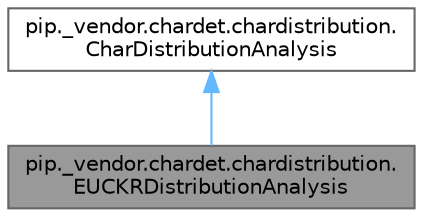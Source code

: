 digraph "pip._vendor.chardet.chardistribution.EUCKRDistributionAnalysis"
{
 // LATEX_PDF_SIZE
  bgcolor="transparent";
  edge [fontname=Helvetica,fontsize=10,labelfontname=Helvetica,labelfontsize=10];
  node [fontname=Helvetica,fontsize=10,shape=box,height=0.2,width=0.4];
  Node1 [id="Node000001",label="pip._vendor.chardet.chardistribution.\lEUCKRDistributionAnalysis",height=0.2,width=0.4,color="gray40", fillcolor="grey60", style="filled", fontcolor="black",tooltip=" "];
  Node2 -> Node1 [id="edge1_Node000001_Node000002",dir="back",color="steelblue1",style="solid",tooltip=" "];
  Node2 [id="Node000002",label="pip._vendor.chardet.chardistribution.\lCharDistributionAnalysis",height=0.2,width=0.4,color="gray40", fillcolor="white", style="filled",URL="$classpip_1_1__vendor_1_1chardet_1_1chardistribution_1_1_char_distribution_analysis.html",tooltip=" "];
}
